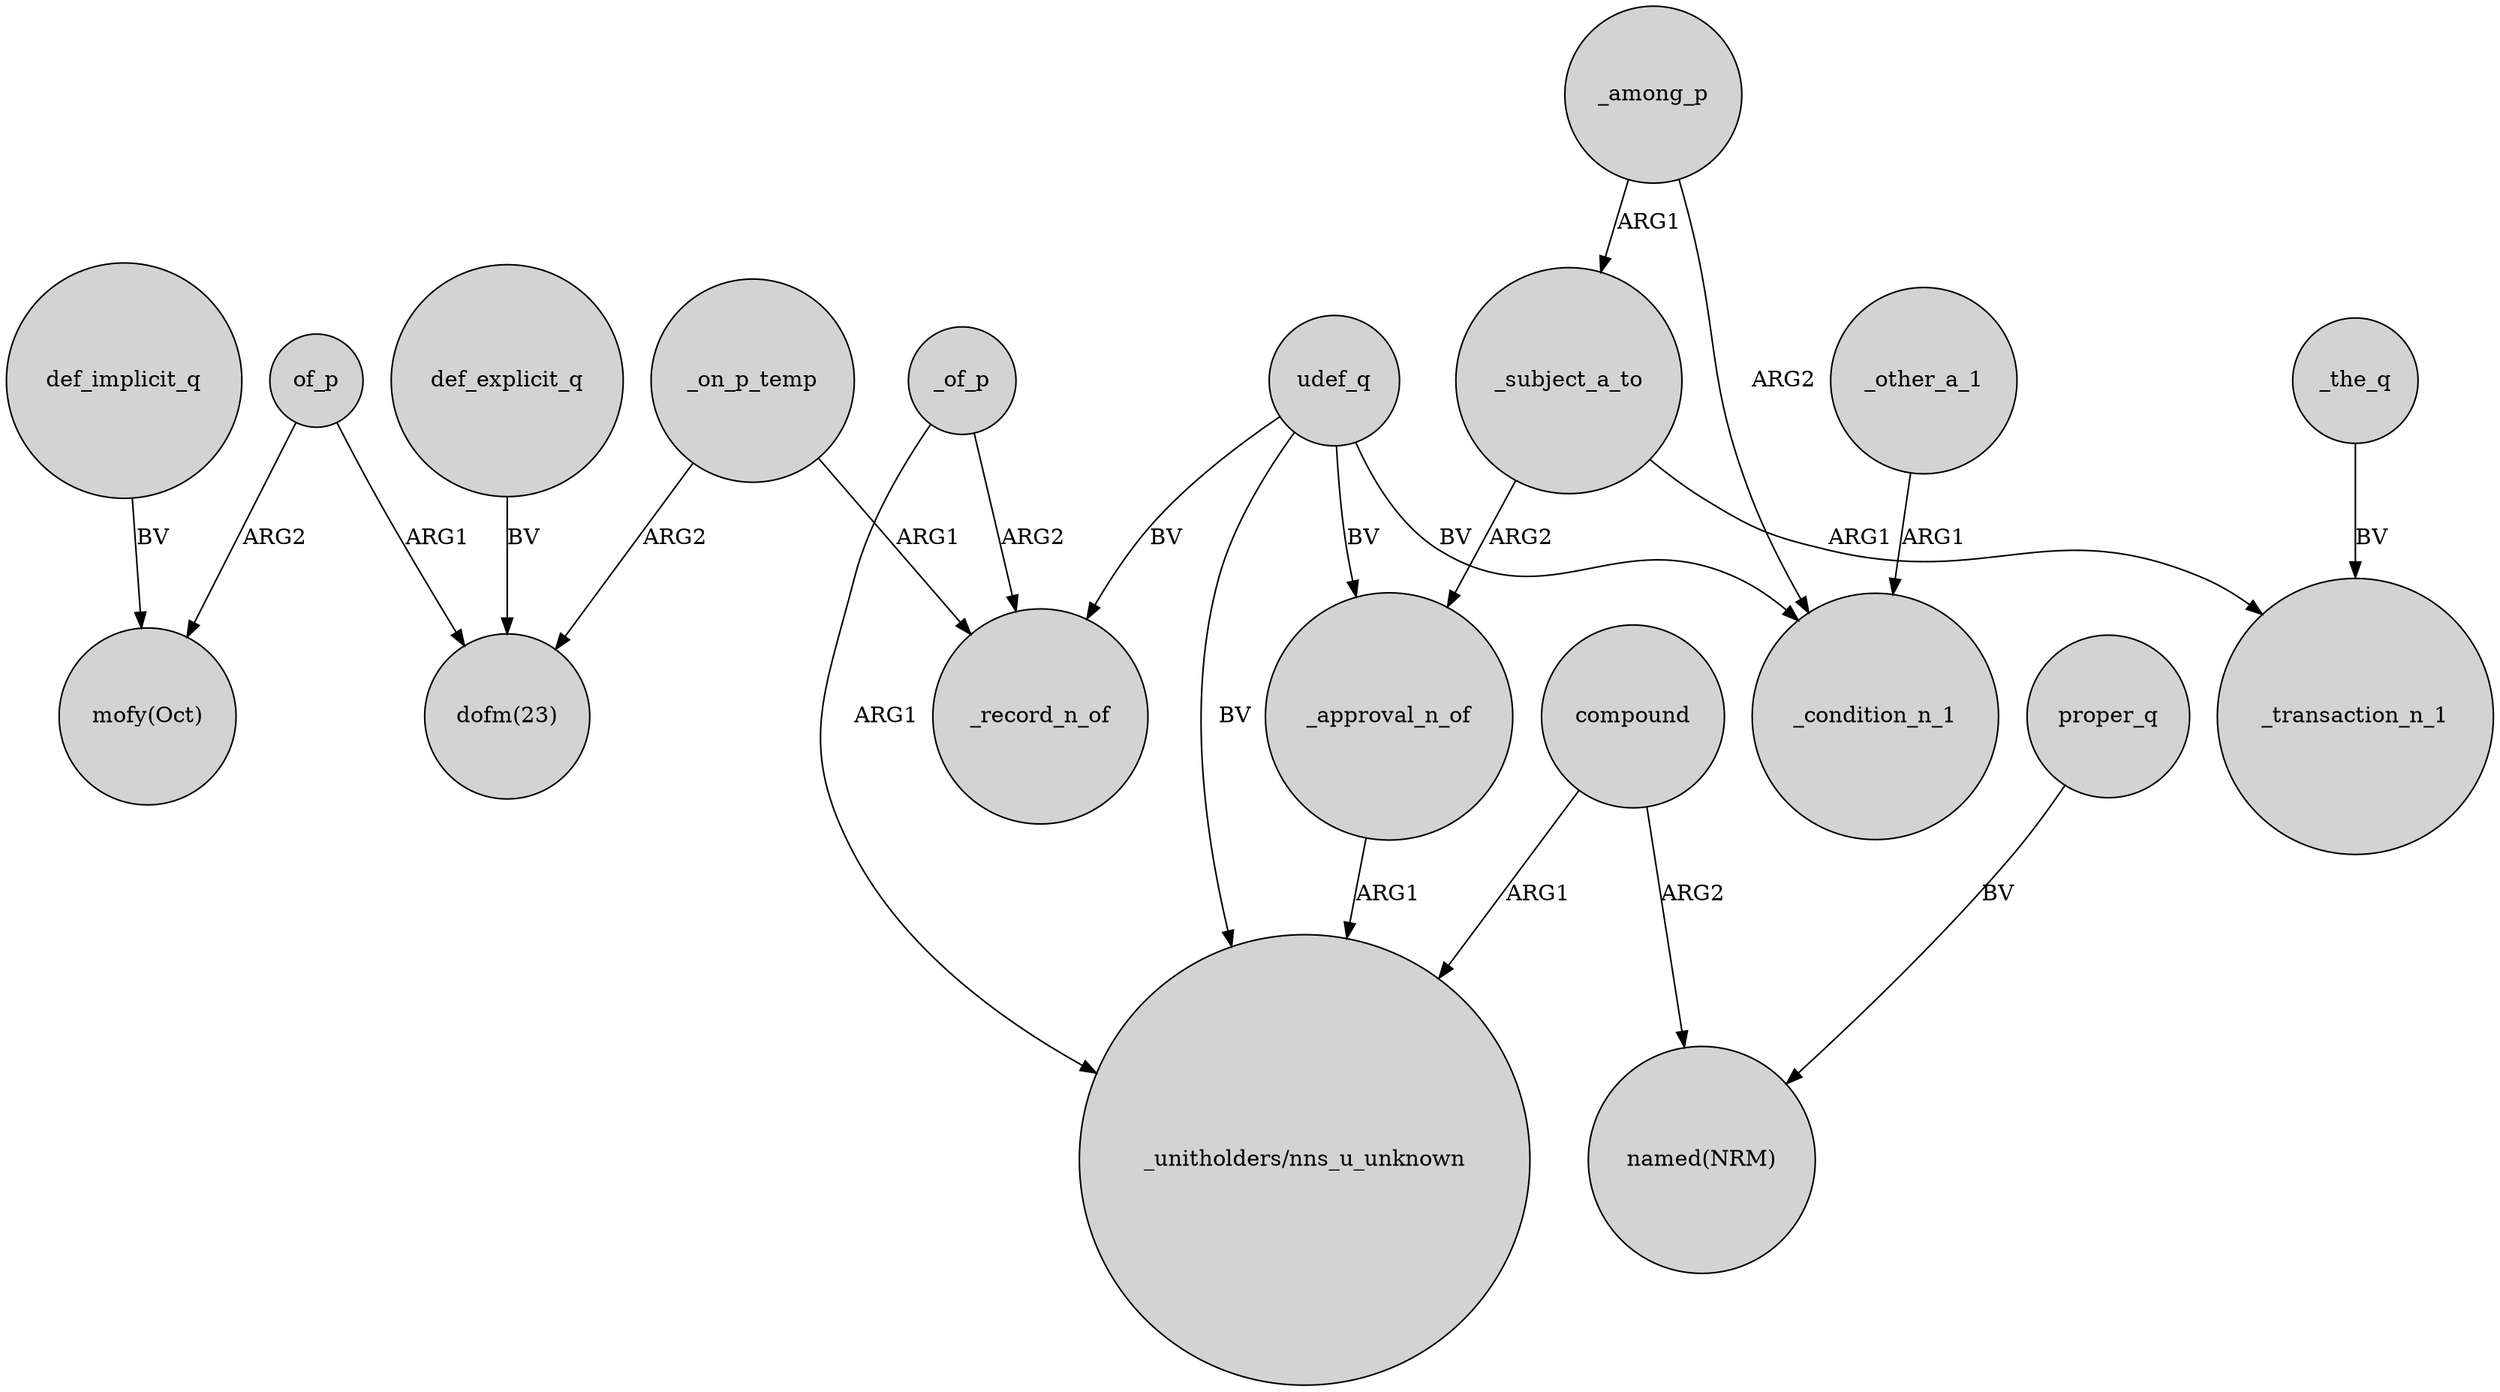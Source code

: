 digraph {
	node [shape=circle style=filled]
	def_implicit_q -> "mofy(Oct)" [label=BV]
	udef_q -> _record_n_of [label=BV]
	_on_p_temp -> "dofm(23)" [label=ARG2]
	_among_p -> _condition_n_1 [label=ARG2]
	of_p -> "mofy(Oct)" [label=ARG2]
	compound -> "named(NRM)" [label=ARG2]
	_other_a_1 -> _condition_n_1 [label=ARG1]
	udef_q -> _condition_n_1 [label=BV]
	_of_p -> "_unitholders/nns_u_unknown" [label=ARG1]
	of_p -> "dofm(23)" [label=ARG1]
	_subject_a_to -> _approval_n_of [label=ARG2]
	_of_p -> _record_n_of [label=ARG2]
	_approval_n_of -> "_unitholders/nns_u_unknown" [label=ARG1]
	compound -> "_unitholders/nns_u_unknown" [label=ARG1]
	udef_q -> _approval_n_of [label=BV]
	_the_q -> _transaction_n_1 [label=BV]
	_subject_a_to -> _transaction_n_1 [label=ARG1]
	udef_q -> "_unitholders/nns_u_unknown" [label=BV]
	_among_p -> _subject_a_to [label=ARG1]
	def_explicit_q -> "dofm(23)" [label=BV]
	proper_q -> "named(NRM)" [label=BV]
	_on_p_temp -> _record_n_of [label=ARG1]
}
